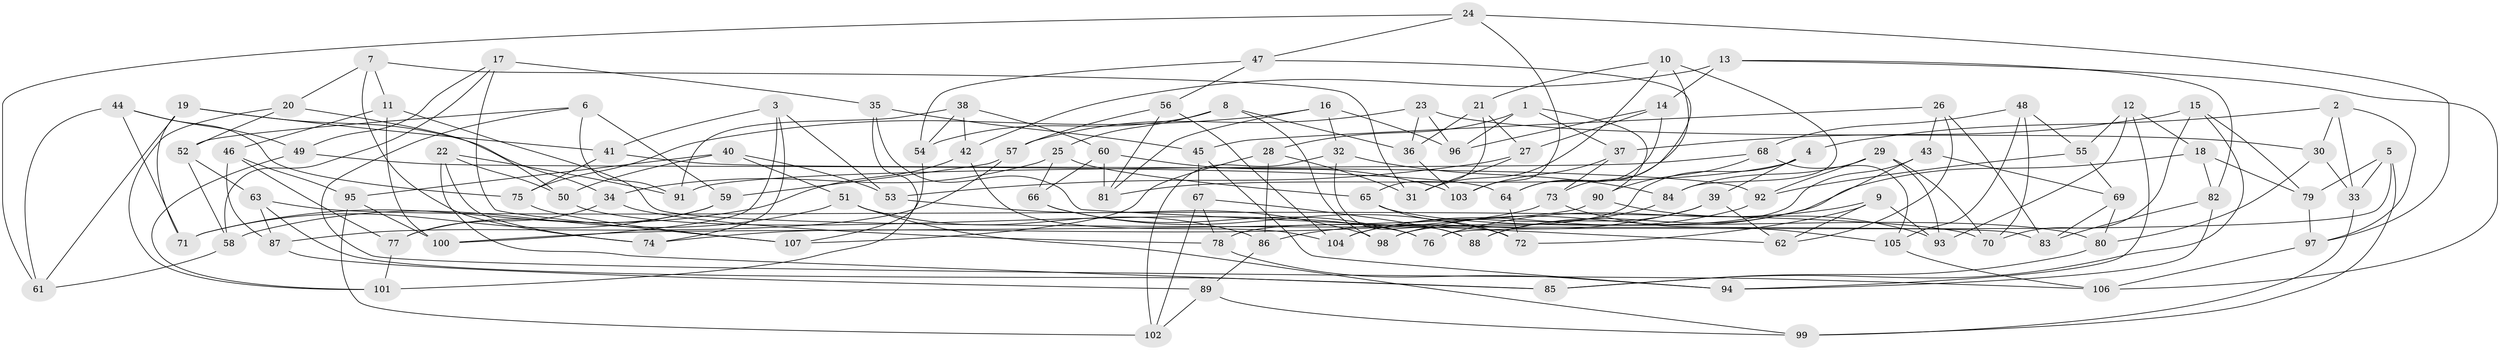 // coarse degree distribution, {4: 0.3787878787878788, 6: 0.5909090909090909, 5: 0.030303030303030304}
// Generated by graph-tools (version 1.1) at 2025/24/03/03/25 07:24:29]
// undirected, 107 vertices, 214 edges
graph export_dot {
graph [start="1"]
  node [color=gray90,style=filled];
  1;
  2;
  3;
  4;
  5;
  6;
  7;
  8;
  9;
  10;
  11;
  12;
  13;
  14;
  15;
  16;
  17;
  18;
  19;
  20;
  21;
  22;
  23;
  24;
  25;
  26;
  27;
  28;
  29;
  30;
  31;
  32;
  33;
  34;
  35;
  36;
  37;
  38;
  39;
  40;
  41;
  42;
  43;
  44;
  45;
  46;
  47;
  48;
  49;
  50;
  51;
  52;
  53;
  54;
  55;
  56;
  57;
  58;
  59;
  60;
  61;
  62;
  63;
  64;
  65;
  66;
  67;
  68;
  69;
  70;
  71;
  72;
  73;
  74;
  75;
  76;
  77;
  78;
  79;
  80;
  81;
  82;
  83;
  84;
  85;
  86;
  87;
  88;
  89;
  90;
  91;
  92;
  93;
  94;
  95;
  96;
  97;
  98;
  99;
  100;
  101;
  102;
  103;
  104;
  105;
  106;
  107;
  1 -- 96;
  1 -- 37;
  1 -- 28;
  1 -- 90;
  2 -- 30;
  2 -- 97;
  2 -- 33;
  2 -- 4;
  3 -- 74;
  3 -- 41;
  3 -- 53;
  3 -- 100;
  4 -- 81;
  4 -- 78;
  4 -- 39;
  5 -- 33;
  5 -- 76;
  5 -- 79;
  5 -- 99;
  6 -- 59;
  6 -- 52;
  6 -- 91;
  6 -- 106;
  7 -- 31;
  7 -- 74;
  7 -- 11;
  7 -- 20;
  8 -- 98;
  8 -- 25;
  8 -- 54;
  8 -- 36;
  9 -- 62;
  9 -- 72;
  9 -- 93;
  9 -- 76;
  10 -- 64;
  10 -- 21;
  10 -- 84;
  10 -- 31;
  11 -- 100;
  11 -- 83;
  11 -- 46;
  12 -- 18;
  12 -- 93;
  12 -- 55;
  12 -- 94;
  13 -- 42;
  13 -- 82;
  13 -- 106;
  13 -- 14;
  14 -- 96;
  14 -- 64;
  14 -- 27;
  15 -- 37;
  15 -- 85;
  15 -- 79;
  15 -- 70;
  16 -- 81;
  16 -- 75;
  16 -- 32;
  16 -- 96;
  17 -- 107;
  17 -- 58;
  17 -- 49;
  17 -- 35;
  18 -- 82;
  18 -- 98;
  18 -- 79;
  19 -- 41;
  19 -- 61;
  19 -- 71;
  19 -- 34;
  20 -- 101;
  20 -- 50;
  20 -- 52;
  21 -- 27;
  21 -- 36;
  21 -- 65;
  22 -- 91;
  22 -- 85;
  22 -- 50;
  22 -- 74;
  23 -- 30;
  23 -- 36;
  23 -- 57;
  23 -- 96;
  24 -- 103;
  24 -- 61;
  24 -- 47;
  24 -- 97;
  25 -- 34;
  25 -- 66;
  25 -- 65;
  26 -- 43;
  26 -- 83;
  26 -- 62;
  26 -- 45;
  27 -- 31;
  27 -- 53;
  28 -- 31;
  28 -- 86;
  28 -- 107;
  29 -- 84;
  29 -- 92;
  29 -- 93;
  29 -- 70;
  30 -- 80;
  30 -- 33;
  32 -- 84;
  32 -- 102;
  32 -- 88;
  33 -- 99;
  34 -- 77;
  34 -- 78;
  35 -- 101;
  35 -- 45;
  35 -- 62;
  36 -- 103;
  37 -- 73;
  37 -- 103;
  38 -- 91;
  38 -- 42;
  38 -- 54;
  38 -- 60;
  39 -- 88;
  39 -- 86;
  39 -- 62;
  40 -- 53;
  40 -- 51;
  40 -- 95;
  40 -- 50;
  41 -- 92;
  41 -- 75;
  42 -- 104;
  42 -- 71;
  43 -- 88;
  43 -- 69;
  43 -- 98;
  44 -- 61;
  44 -- 49;
  44 -- 75;
  44 -- 71;
  45 -- 94;
  45 -- 67;
  46 -- 87;
  46 -- 77;
  46 -- 95;
  47 -- 56;
  47 -- 73;
  47 -- 54;
  48 -- 68;
  48 -- 70;
  48 -- 105;
  48 -- 55;
  49 -- 64;
  49 -- 101;
  50 -- 76;
  51 -- 58;
  51 -- 86;
  51 -- 99;
  52 -- 63;
  52 -- 58;
  53 -- 98;
  54 -- 107;
  55 -- 92;
  55 -- 69;
  56 -- 57;
  56 -- 104;
  56 -- 81;
  57 -- 87;
  57 -- 59;
  58 -- 61;
  59 -- 71;
  59 -- 77;
  60 -- 66;
  60 -- 81;
  60 -- 103;
  63 -- 87;
  63 -- 85;
  63 -- 70;
  64 -- 72;
  65 -- 80;
  65 -- 72;
  66 -- 76;
  66 -- 72;
  67 -- 88;
  67 -- 78;
  67 -- 102;
  68 -- 105;
  68 -- 90;
  68 -- 91;
  69 -- 80;
  69 -- 83;
  73 -- 105;
  73 -- 74;
  75 -- 107;
  77 -- 101;
  78 -- 94;
  79 -- 97;
  80 -- 85;
  82 -- 94;
  82 -- 83;
  84 -- 104;
  86 -- 89;
  87 -- 89;
  89 -- 99;
  89 -- 102;
  90 -- 100;
  90 -- 93;
  92 -- 104;
  95 -- 102;
  95 -- 100;
  97 -- 106;
  105 -- 106;
}
